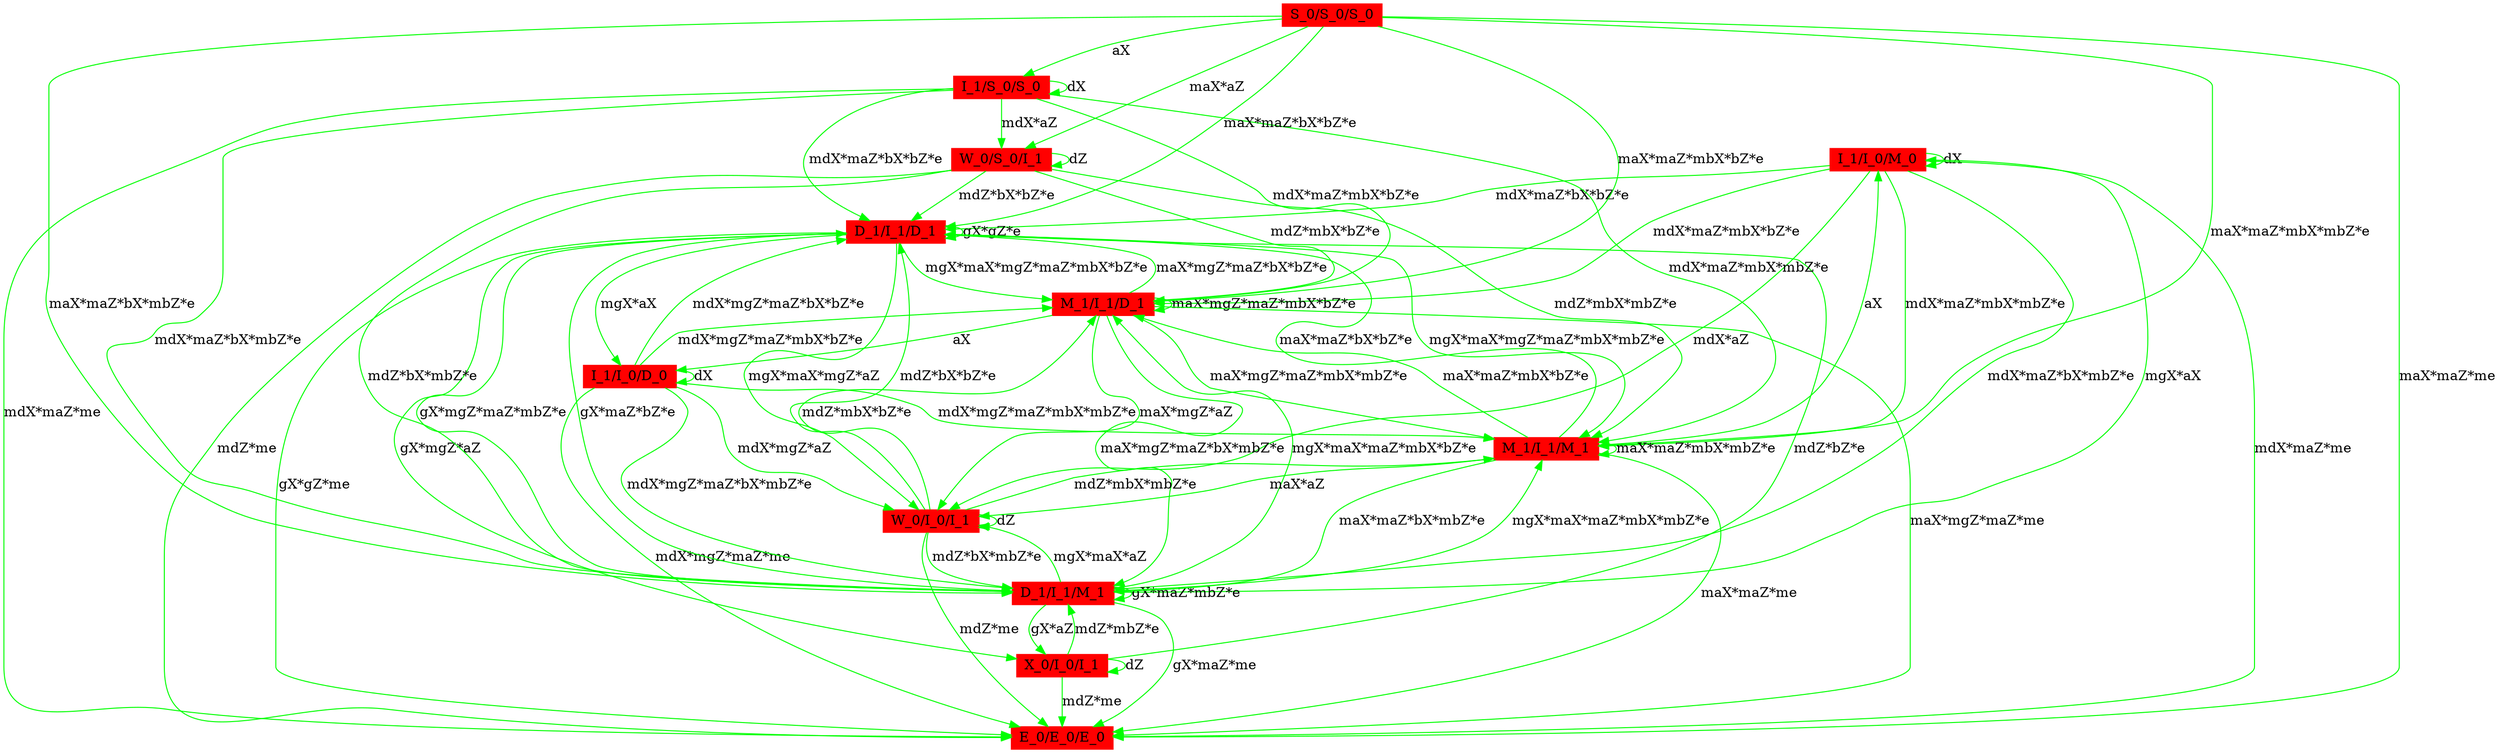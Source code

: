 graph G {
overlap=false
node[width=0.3,height=0.3,shape=box,style=filled,color=red,fontsize=14];
n0n [label="I_1/I_0/M_0"];
node[width=0.3,height=0.3,shape=box,style=filled,color=red,fontsize=14];
n1n [label="D_1/I_1/D_1"];
node[width=0.3,height=0.3,shape=box,style=filled,color=red,fontsize=14];
n2n [label="M_1/I_1/D_1"];
node[width=0.3,height=0.3,shape=box,style=filled,color=red,fontsize=14];
n3n [label="E_0/E_0/E_0"];
node[width=0.3,height=0.3,shape=box,style=filled,color=red,fontsize=14];
n4n [label="X_0/I_0/I_1"];
node[width=0.3,height=0.3,shape=box,style=filled,color=red,fontsize=14];
n5n [label="I_1/I_0/D_0"];
node[width=0.3,height=0.3,shape=box,style=filled,color=red,fontsize=14];
n6n [label="I_1/S_0/S_0"];
node[width=0.3,height=0.3,shape=box,style=filled,color=red,fontsize=14];
n7n [label="S_0/S_0/S_0"];
node[width=0.3,height=0.3,shape=box,style=filled,color=red,fontsize=14];
n8n [label="D_1/I_1/M_1"];
node[width=0.3,height=0.3,shape=box,style=filled,color=red,fontsize=14];
n9n [label="W_0/S_0/I_1"];
node[width=0.3,height=0.3,shape=box,style=filled,color=red,fontsize=14];
n10n [label="W_0/I_0/I_1"];
node[width=0.3,height=0.3,shape=box,style=filled,color=red,fontsize=14];
n11n [label="M_1/I_1/M_1"];
edge[color=green,len=0.6,weight=100,dir=forward];
n5n -- n5n [label="dX"];
edge[color=green,len=0.6,weight=100,dir=forward];
n2n -- n11n [label="maX*mgZ*maZ*mbX*mbZ*e"];
edge[color=green,len=0.6,weight=100,dir=forward];
n1n -- n4n [label="gX*mgZ*aZ"];
edge[color=green,len=0.6,weight=100,dir=forward];
n8n -- n2n [label="mgX*maX*maZ*mbX*bZ*e"];
edge[color=green,len=0.6,weight=100,dir=forward];
n9n -- n2n [label="mdZ*mbX*bZ*e"];
edge[color=green,len=0.6,weight=100,dir=forward];
n10n -- n1n [label="mdZ*bX*bZ*e"];
edge[color=green,len=0.6,weight=100,dir=forward];
n7n -- n9n [label="maX*aZ"];
edge[color=green,len=0.6,weight=100,dir=forward];
n8n -- n3n [label="gX*maZ*me"];
edge[color=green,len=0.6,weight=100,dir=forward];
n2n -- n1n [label="maX*mgZ*maZ*bX*bZ*e"];
edge[color=green,len=0.6,weight=100,dir=forward];
n6n -- n1n [label="mdX*maZ*bX*bZ*e"];
edge[color=green,len=0.6,weight=100,dir=forward];
n9n -- n3n [label="mdZ*me"];
edge[color=green,len=0.6,weight=100,dir=forward];
n8n -- n0n [label="mgX*aX"];
edge[color=green,len=0.6,weight=100,dir=forward];
n4n -- n3n [label="mdZ*me"];
edge[color=green,len=0.6,weight=100,dir=forward];
n5n -- n8n [label="mdX*mgZ*maZ*bX*mbZ*e"];
edge[color=green,len=0.6,weight=100,dir=forward];
n10n -- n10n [label="dZ"];
edge[color=green,len=0.6,weight=100,dir=forward];
n2n -- n10n [label="maX*mgZ*aZ"];
edge[color=green,len=0.6,weight=100,dir=forward];
n2n -- n5n [label="aX"];
edge[color=green,len=0.6,weight=100,dir=forward];
n9n -- n9n [label="dZ"];
edge[color=green,len=0.6,weight=100,dir=forward];
n1n -- n8n [label="gX*mgZ*maZ*mbZ*e"];
edge[color=green,len=0.6,weight=100,dir=forward];
n0n -- n10n [label="mdX*aZ"];
edge[color=green,len=0.6,weight=100,dir=forward];
n10n -- n8n [label="mdZ*bX*mbZ*e"];
edge[color=green,len=0.6,weight=100,dir=forward];
n7n -- n11n [label="maX*maZ*mbX*mbZ*e"];
edge[color=green,len=0.6,weight=100,dir=forward];
n0n -- n0n [label="dX"];
edge[color=green,len=0.6,weight=100,dir=forward];
n5n -- n10n [label="mdX*mgZ*aZ"];
edge[color=green,len=0.6,weight=100,dir=forward];
n8n -- n8n [label="gX*maZ*mbZ*e"];
edge[color=green,len=0.6,weight=100,dir=forward];
n1n -- n10n [label="mgX*maX*mgZ*aZ"];
edge[color=green,len=0.6,weight=100,dir=forward];
n6n -- n9n [label="mdX*aZ"];
edge[color=green,len=0.6,weight=100,dir=forward];
n7n -- n8n [label="maX*maZ*bX*mbZ*e"];
edge[color=green,len=0.6,weight=100,dir=forward];
n0n -- n8n [label="mdX*maZ*bX*mbZ*e"];
edge[color=green,len=0.6,weight=100,dir=forward];
n9n -- n11n [label="mdZ*mbX*mbZ*e"];
edge[color=green,len=0.6,weight=100,dir=forward];
n5n -- n11n [label="mdX*mgZ*maZ*mbX*mbZ*e"];
edge[color=green,len=0.6,weight=100,dir=forward];
n6n -- n6n [label="dX"];
edge[color=green,len=0.6,weight=100,dir=forward];
n1n -- n1n [label="gX*gZ*e"];
edge[color=green,len=0.6,weight=100,dir=forward];
n7n -- n6n [label="aX"];
edge[color=green,len=0.6,weight=100,dir=forward];
n1n -- n2n [label="mgX*maX*mgZ*maZ*mbX*bZ*e"];
edge[color=green,len=0.6,weight=100,dir=forward];
n1n -- n11n [label="mgX*maX*mgZ*maZ*mbX*mbZ*e"];
edge[color=green,len=0.6,weight=100,dir=forward];
n4n -- n1n [label="mdZ*bZ*e"];
edge[color=green,len=0.6,weight=100,dir=forward];
n7n -- n1n [label="maX*maZ*bX*bZ*e"];
edge[color=green,len=0.6,weight=100,dir=forward];
n8n -- n11n [label="mgX*maX*maZ*mbX*mbZ*e"];
edge[color=green,len=0.6,weight=100,dir=forward];
n2n -- n2n [label="maX*mgZ*maZ*mbX*bZ*e"];
edge[color=green,len=0.6,weight=100,dir=forward];
n9n -- n8n [label="mdZ*bX*mbZ*e"];
edge[color=green,len=0.6,weight=100,dir=forward];
n11n -- n3n [label="maX*maZ*me"];
edge[color=green,len=0.6,weight=100,dir=forward];
n10n -- n11n [label="mdZ*mbX*mbZ*e"];
edge[color=green,len=0.6,weight=100,dir=forward];
n1n -- n3n [label="gX*gZ*me"];
edge[color=green,len=0.6,weight=100,dir=forward];
n2n -- n3n [label="maX*mgZ*maZ*me"];
edge[color=green,len=0.6,weight=100,dir=forward];
n8n -- n1n [label="gX*maZ*bZ*e"];
edge[color=green,len=0.6,weight=100,dir=forward];
n5n -- n3n [label="mdX*mgZ*maZ*me"];
edge[color=green,len=0.6,weight=100,dir=forward];
n10n -- n3n [label="mdZ*me"];
edge[color=green,len=0.6,weight=100,dir=forward];
n8n -- n4n [label="gX*aZ"];
edge[color=green,len=0.6,weight=100,dir=forward];
n5n -- n2n [label="mdX*mgZ*maZ*mbX*bZ*e"];
edge[color=green,len=0.6,weight=100,dir=forward];
n8n -- n10n [label="mgX*maX*aZ"];
edge[color=green,len=0.6,weight=100,dir=forward];
n6n -- n11n [label="mdX*maZ*mbX*mbZ*e"];
edge[color=green,len=0.6,weight=100,dir=forward];
n11n -- n8n [label="maX*maZ*bX*mbZ*e"];
edge[color=green,len=0.6,weight=100,dir=forward];
n11n -- n11n [label="maX*maZ*mbX*mbZ*e"];
edge[color=green,len=0.6,weight=100,dir=forward];
n4n -- n4n [label="dZ"];
edge[color=green,len=0.6,weight=100,dir=forward];
n7n -- n3n [label="maX*maZ*me"];
edge[color=green,len=0.6,weight=100,dir=forward];
n10n -- n2n [label="mdZ*mbX*bZ*e"];
edge[color=green,len=0.6,weight=100,dir=forward];
n1n -- n5n [label="mgX*aX"];
edge[color=green,len=0.6,weight=100,dir=forward];
n11n -- n10n [label="maX*aZ"];
edge[color=green,len=0.6,weight=100,dir=forward];
n0n -- n11n [label="mdX*maZ*mbX*mbZ*e"];
edge[color=green,len=0.6,weight=100,dir=forward];
n6n -- n2n [label="mdX*maZ*mbX*bZ*e"];
edge[color=green,len=0.6,weight=100,dir=forward];
n4n -- n8n [label="mdZ*mbZ*e"];
edge[color=green,len=0.6,weight=100,dir=forward];
n5n -- n1n [label="mdX*mgZ*maZ*bX*bZ*e"];
edge[color=green,len=0.6,weight=100,dir=forward];
n6n -- n3n [label="mdX*maZ*me"];
edge[color=green,len=0.6,weight=100,dir=forward];
n2n -- n8n [label="maX*mgZ*maZ*bX*mbZ*e"];
edge[color=green,len=0.6,weight=100,dir=forward];
n7n -- n2n [label="maX*maZ*mbX*bZ*e"];
edge[color=green,len=0.6,weight=100,dir=forward];
n0n -- n2n [label="mdX*maZ*mbX*bZ*e"];
edge[color=green,len=0.6,weight=100,dir=forward];
n11n -- n0n [label="aX"];
edge[color=green,len=0.6,weight=100,dir=forward];
n11n -- n1n [label="maX*maZ*bX*bZ*e"];
edge[color=green,len=0.6,weight=100,dir=forward];
n0n -- n3n [label="mdX*maZ*me"];
edge[color=green,len=0.6,weight=100,dir=forward];
n6n -- n8n [label="mdX*maZ*bX*mbZ*e"];
edge[color=green,len=0.6,weight=100,dir=forward];
n9n -- n1n [label="mdZ*bX*bZ*e"];
edge[color=green,len=0.6,weight=100,dir=forward];
n0n -- n1n [label="mdX*maZ*bX*bZ*e"];
edge[color=green,len=0.6,weight=100,dir=forward];
n11n -- n2n [label="maX*maZ*mbX*bZ*e"];
}
